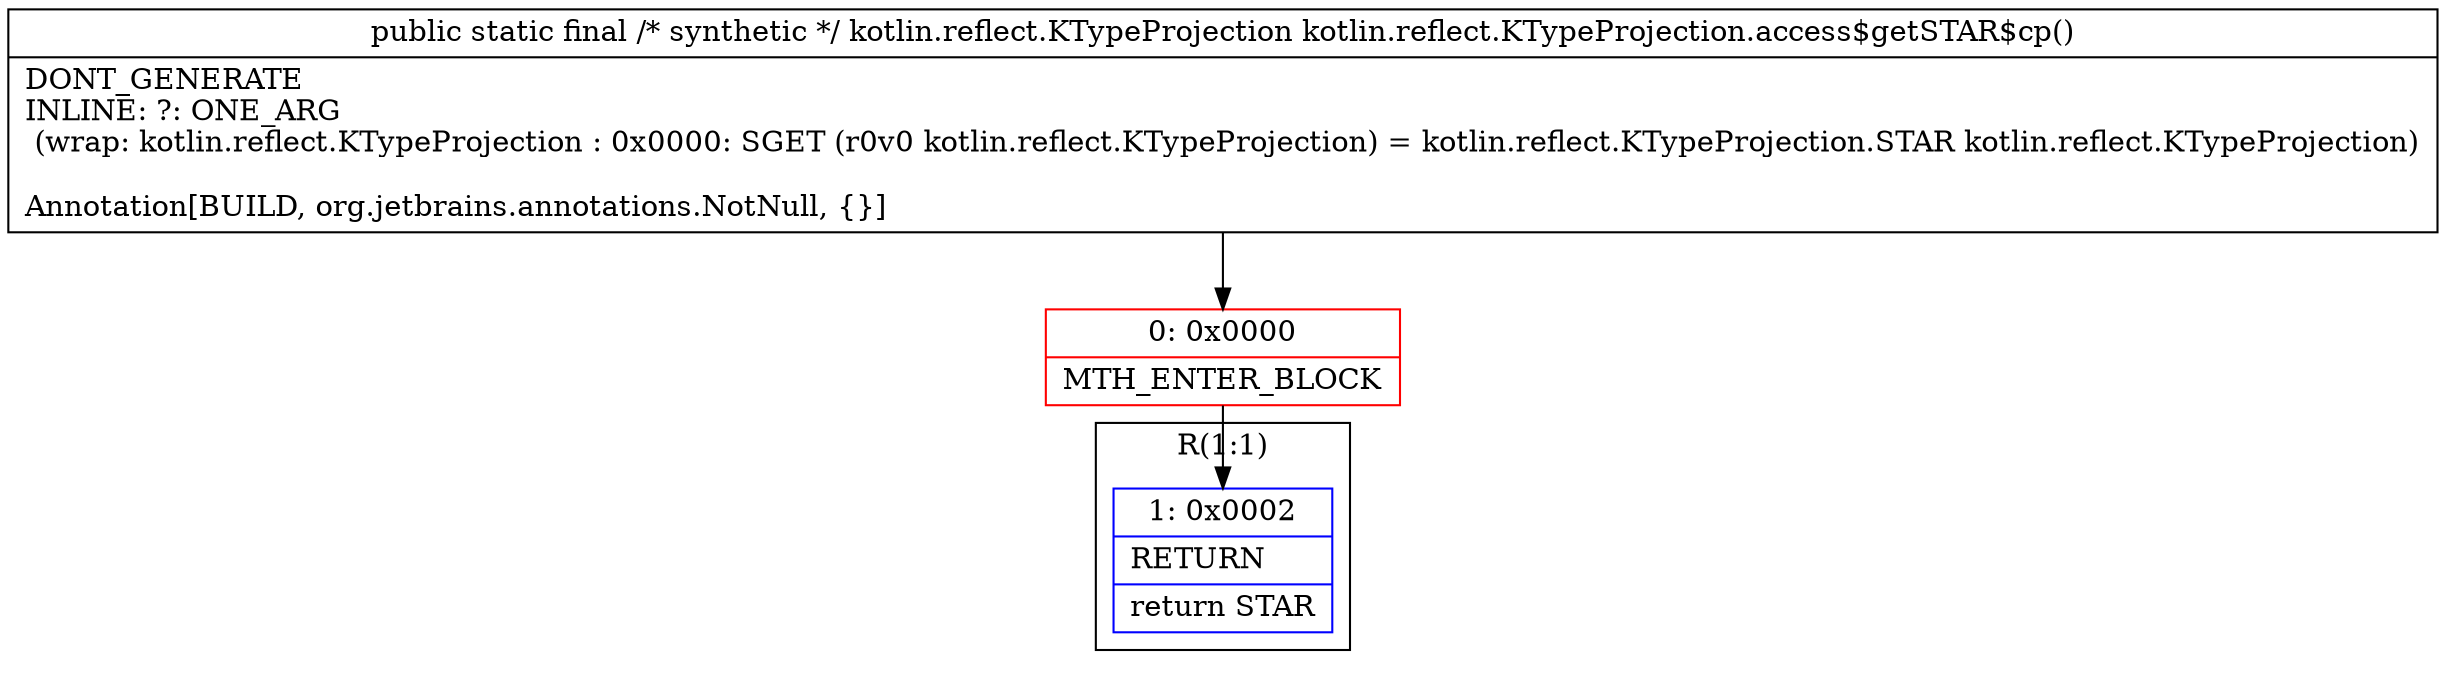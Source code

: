 digraph "CFG forkotlin.reflect.KTypeProjection.access$getSTAR$cp()Lkotlin\/reflect\/KTypeProjection;" {
subgraph cluster_Region_1390686525 {
label = "R(1:1)";
node [shape=record,color=blue];
Node_1 [shape=record,label="{1\:\ 0x0002|RETURN\l|return STAR\l}"];
}
Node_0 [shape=record,color=red,label="{0\:\ 0x0000|MTH_ENTER_BLOCK\l}"];
MethodNode[shape=record,label="{public static final \/* synthetic *\/ kotlin.reflect.KTypeProjection kotlin.reflect.KTypeProjection.access$getSTAR$cp()  | DONT_GENERATE\lINLINE: ?: ONE_ARG  \l  (wrap: kotlin.reflect.KTypeProjection : 0x0000: SGET  (r0v0 kotlin.reflect.KTypeProjection) =  kotlin.reflect.KTypeProjection.STAR kotlin.reflect.KTypeProjection)\l\lAnnotation[BUILD, org.jetbrains.annotations.NotNull, \{\}]\l}"];
MethodNode -> Node_0;
Node_0 -> Node_1;
}

